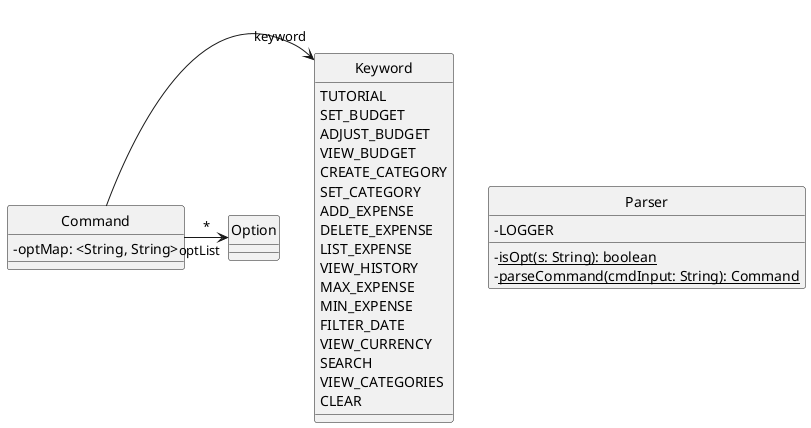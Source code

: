 @startuml
hide circle
skinparam classAttributeIconSize 0
skinparam classIconSize 0



Command -> "keyword" Keyword
Command -> "optList" Option: *


class Command {
- optMap: <String, String>
}

enum Keyword {
    TUTORIAL
    SET_BUDGET
    ADJUST_BUDGET
    VIEW_BUDGET
    CREATE_CATEGORY
    SET_CATEGORY
    ADD_EXPENSE
    DELETE_EXPENSE
    LIST_EXPENSE
    VIEW_HISTORY
    MAX_EXPENSE
    MIN_EXPENSE
    FILTER_DATE
    VIEW_CURRENCY
    SEARCH
    VIEW_CATEGORIES
    CLEAR
    }

class Option {
}

class Parser {
- LOGGER

- <u>isOpt(s: String): boolean
- <u>parseCommand(cmdInput: String): Command
}




@enduml
